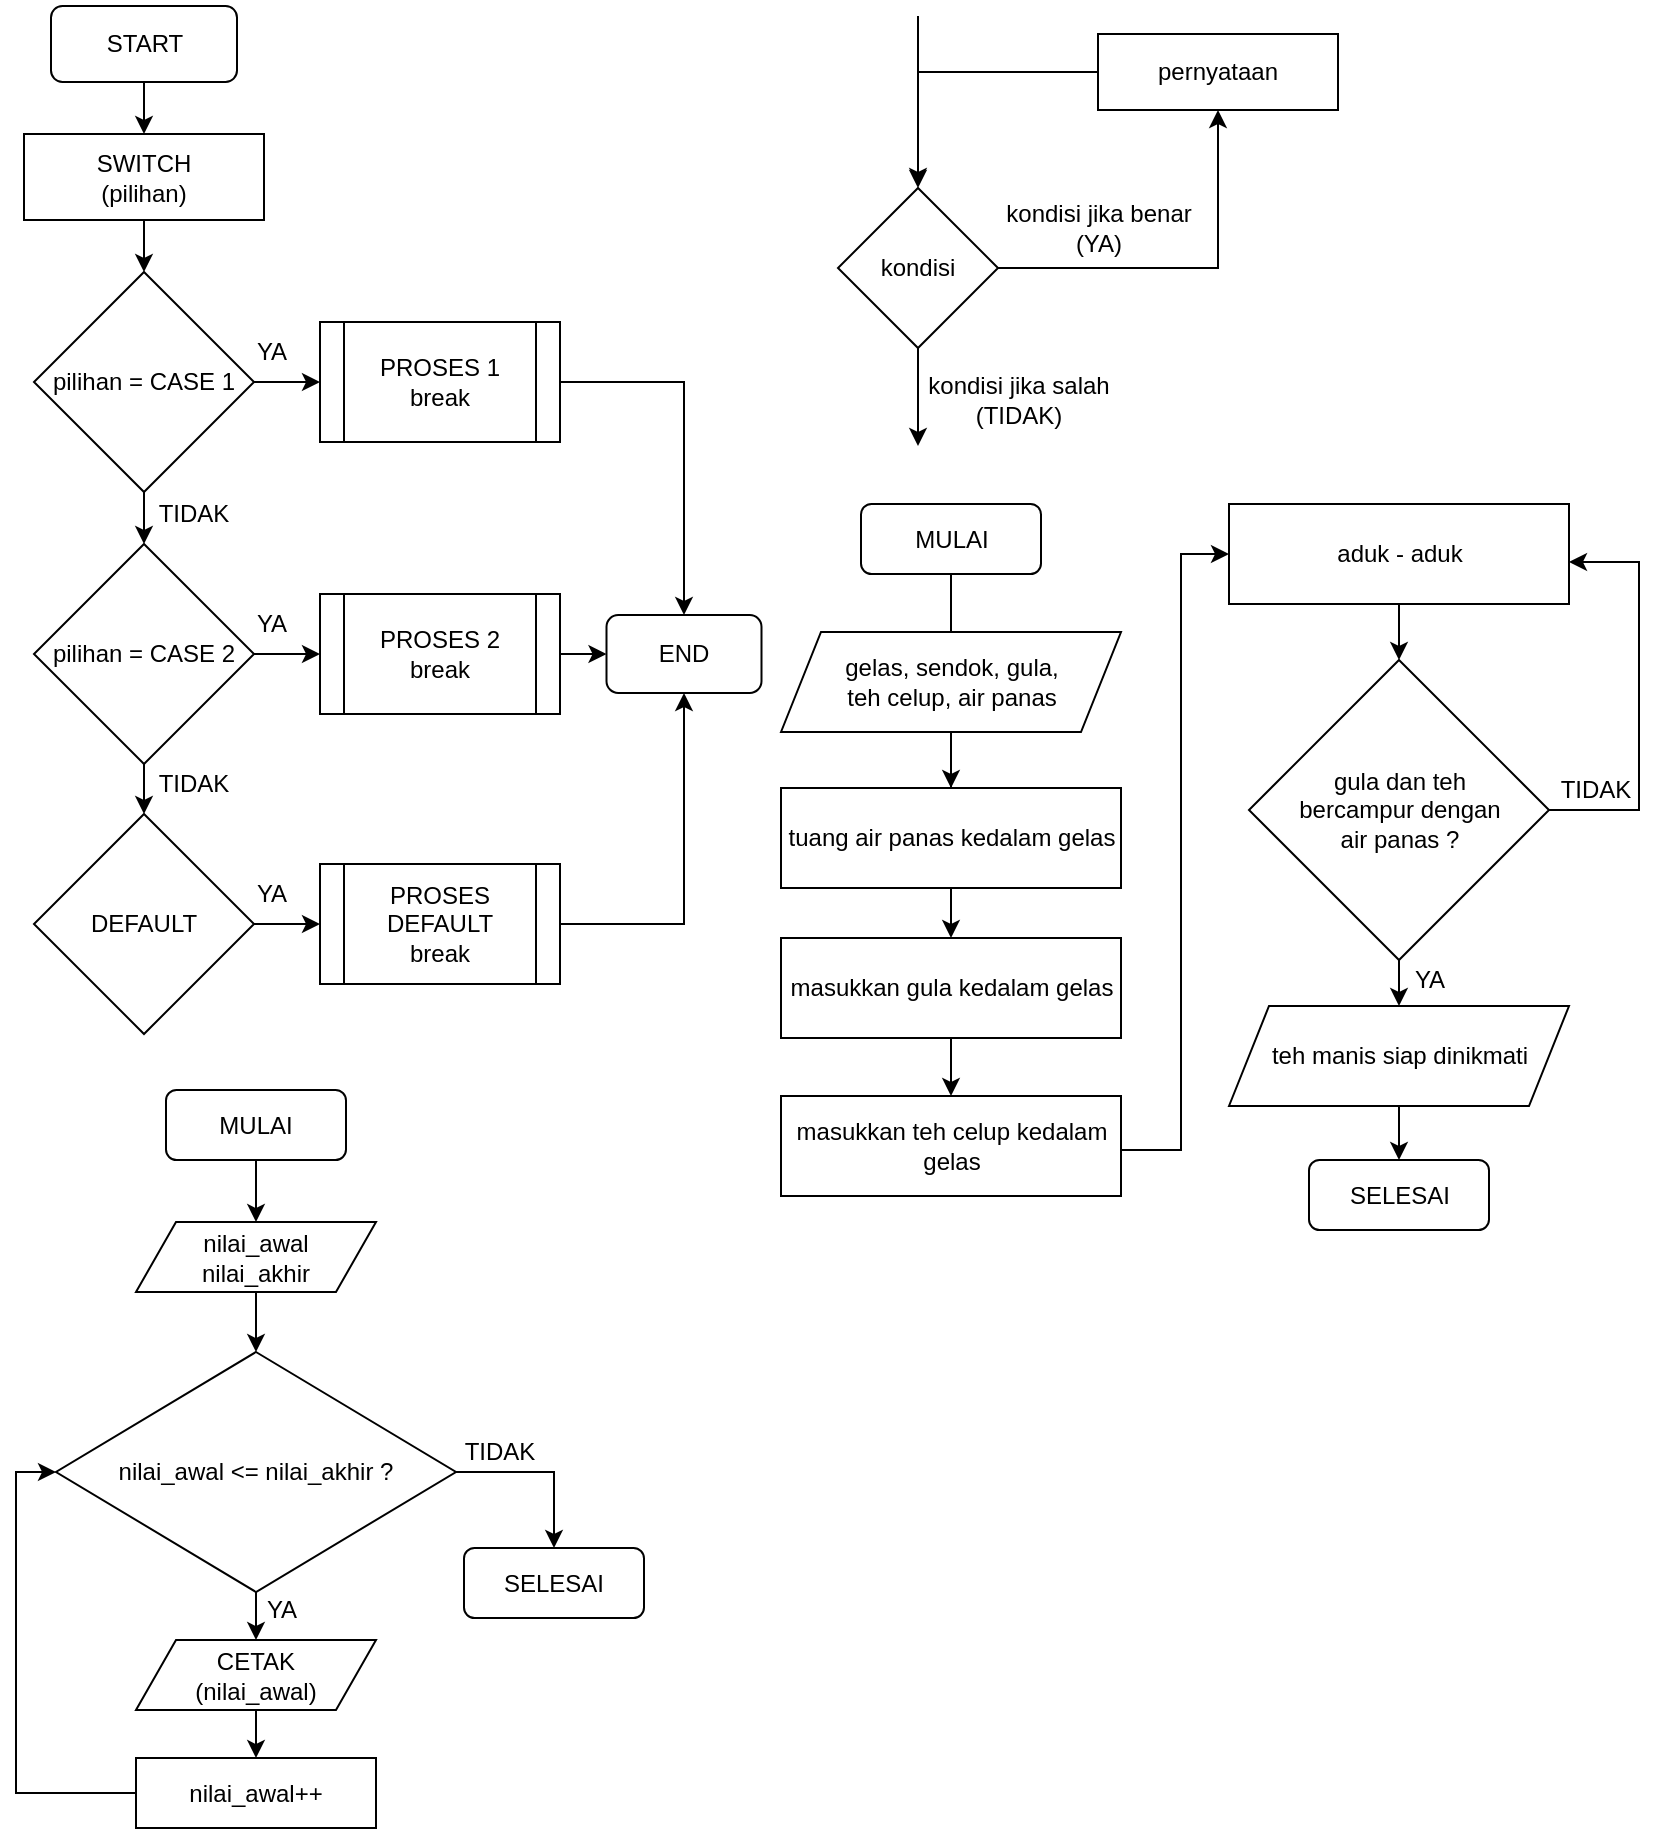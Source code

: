 <mxfile version="20.4.2" type="github">
  <diagram id="QCJK3GoZey0fLzVgRwON" name="Page-1">
    <mxGraphModel dx="872" dy="518" grid="0" gridSize="10" guides="1" tooltips="1" connect="1" arrows="1" fold="1" page="1" pageScale="1" pageWidth="850" pageHeight="1100" math="0" shadow="0">
      <root>
        <mxCell id="0" />
        <mxCell id="1" parent="0" />
        <mxCell id="iYkwQjaNwLjaEjHxsNRi-8" value="" style="edgeStyle=orthogonalEdgeStyle;rounded=0;orthogonalLoop=1;jettySize=auto;html=1;" parent="1" source="_EEXz0VH0YhpJqHSqHq0-1" target="iYkwQjaNwLjaEjHxsNRi-7" edge="1">
          <mxGeometry relative="1" as="geometry" />
        </mxCell>
        <mxCell id="_EEXz0VH0YhpJqHSqHq0-1" value="START" style="rounded=1;whiteSpace=wrap;html=1;" parent="1" vertex="1">
          <mxGeometry x="41.5" y="31" width="93" height="38" as="geometry" />
        </mxCell>
        <mxCell id="_EEXz0VH0YhpJqHSqHq0-11" value="" style="edgeStyle=orthogonalEdgeStyle;rounded=0;orthogonalLoop=1;jettySize=auto;html=1;" parent="1" source="_EEXz0VH0YhpJqHSqHq0-2" target="_EEXz0VH0YhpJqHSqHq0-3" edge="1">
          <mxGeometry relative="1" as="geometry" />
        </mxCell>
        <mxCell id="iYkwQjaNwLjaEjHxsNRi-12" value="" style="edgeStyle=orthogonalEdgeStyle;rounded=0;orthogonalLoop=1;jettySize=auto;html=1;" parent="1" source="_EEXz0VH0YhpJqHSqHq0-2" target="_EEXz0VH0YhpJqHSqHq0-6" edge="1">
          <mxGeometry relative="1" as="geometry" />
        </mxCell>
        <mxCell id="_EEXz0VH0YhpJqHSqHq0-2" value="pilihan&amp;nbsp;= CASE 1" style="rhombus;whiteSpace=wrap;html=1;rounded=0;sketch=0;shadow=0;" parent="1" vertex="1">
          <mxGeometry x="33" y="164" width="110" height="110" as="geometry" />
        </mxCell>
        <mxCell id="_EEXz0VH0YhpJqHSqHq0-12" value="" style="edgeStyle=orthogonalEdgeStyle;rounded=0;orthogonalLoop=1;jettySize=auto;html=1;" parent="1" source="_EEXz0VH0YhpJqHSqHq0-3" target="_EEXz0VH0YhpJqHSqHq0-4" edge="1">
          <mxGeometry relative="1" as="geometry" />
        </mxCell>
        <mxCell id="_EEXz0VH0YhpJqHSqHq0-14" value="" style="edgeStyle=orthogonalEdgeStyle;rounded=0;orthogonalLoop=1;jettySize=auto;html=1;" parent="1" source="_EEXz0VH0YhpJqHSqHq0-3" target="_EEXz0VH0YhpJqHSqHq0-7" edge="1">
          <mxGeometry relative="1" as="geometry" />
        </mxCell>
        <mxCell id="_EEXz0VH0YhpJqHSqHq0-3" value="pilihan&amp;nbsp;=&amp;nbsp;CASE 2" style="rhombus;whiteSpace=wrap;html=1;" parent="1" vertex="1">
          <mxGeometry x="33" y="300" width="110" height="110" as="geometry" />
        </mxCell>
        <mxCell id="_EEXz0VH0YhpJqHSqHq0-13" value="" style="edgeStyle=orthogonalEdgeStyle;rounded=0;orthogonalLoop=1;jettySize=auto;html=1;" parent="1" source="_EEXz0VH0YhpJqHSqHq0-4" target="_EEXz0VH0YhpJqHSqHq0-8" edge="1">
          <mxGeometry relative="1" as="geometry" />
        </mxCell>
        <mxCell id="_EEXz0VH0YhpJqHSqHq0-4" value="DEFAULT" style="rhombus;whiteSpace=wrap;html=1;" parent="1" vertex="1">
          <mxGeometry x="33" y="435" width="110" height="110" as="geometry" />
        </mxCell>
        <mxCell id="_EEXz0VH0YhpJqHSqHq0-17" value="" style="edgeStyle=orthogonalEdgeStyle;rounded=0;orthogonalLoop=1;jettySize=auto;html=1;entryX=0.5;entryY=0;entryDx=0;entryDy=0;" parent="1" source="_EEXz0VH0YhpJqHSqHq0-6" target="_EEXz0VH0YhpJqHSqHq0-9" edge="1">
          <mxGeometry relative="1" as="geometry">
            <mxPoint x="366.8" y="335.5" as="targetPoint" />
          </mxGeometry>
        </mxCell>
        <mxCell id="_EEXz0VH0YhpJqHSqHq0-6" value="PROSES 1&lt;br&gt;break" style="shape=process;whiteSpace=wrap;html=1;backgroundOutline=1;" parent="1" vertex="1">
          <mxGeometry x="176" y="189" width="120" height="60" as="geometry" />
        </mxCell>
        <mxCell id="_EEXz0VH0YhpJqHSqHq0-16" value="" style="edgeStyle=orthogonalEdgeStyle;rounded=0;orthogonalLoop=1;jettySize=auto;html=1;entryX=0;entryY=0.5;entryDx=0;entryDy=0;" parent="1" source="_EEXz0VH0YhpJqHSqHq0-7" target="_EEXz0VH0YhpJqHSqHq0-9" edge="1">
          <mxGeometry relative="1" as="geometry">
            <mxPoint x="328" y="355" as="targetPoint" />
          </mxGeometry>
        </mxCell>
        <mxCell id="_EEXz0VH0YhpJqHSqHq0-7" value="PROSES 2&lt;br&gt;break" style="shape=process;whiteSpace=wrap;html=1;backgroundOutline=1;" parent="1" vertex="1">
          <mxGeometry x="176" y="325" width="120" height="60" as="geometry" />
        </mxCell>
        <mxCell id="_EEXz0VH0YhpJqHSqHq0-18" value="" style="edgeStyle=orthogonalEdgeStyle;rounded=0;orthogonalLoop=1;jettySize=auto;html=1;entryX=0.5;entryY=1;entryDx=0;entryDy=0;" parent="1" source="_EEXz0VH0YhpJqHSqHq0-8" target="_EEXz0VH0YhpJqHSqHq0-9" edge="1">
          <mxGeometry relative="1" as="geometry">
            <mxPoint x="468" y="372" as="targetPoint" />
          </mxGeometry>
        </mxCell>
        <mxCell id="_EEXz0VH0YhpJqHSqHq0-8" value="PROSES DEFAULT&lt;br&gt;break" style="shape=process;whiteSpace=wrap;html=1;backgroundOutline=1;" parent="1" vertex="1">
          <mxGeometry x="176" y="460" width="120" height="60" as="geometry" />
        </mxCell>
        <mxCell id="_EEXz0VH0YhpJqHSqHq0-9" value="END" style="rounded=1;whiteSpace=wrap;html=1;" parent="1" vertex="1">
          <mxGeometry x="319.25" y="335.5" width="77.5" height="39" as="geometry" />
        </mxCell>
        <mxCell id="iYkwQjaNwLjaEjHxsNRi-1" value="YA" style="text;html=1;strokeColor=none;fillColor=none;align=center;verticalAlign=middle;whiteSpace=wrap;rounded=0;" parent="1" vertex="1">
          <mxGeometry x="122" y="189" width="60" height="30" as="geometry" />
        </mxCell>
        <mxCell id="iYkwQjaNwLjaEjHxsNRi-2" value="TIDAK" style="text;html=1;strokeColor=none;fillColor=none;align=center;verticalAlign=middle;whiteSpace=wrap;rounded=0;" parent="1" vertex="1">
          <mxGeometry x="83" y="270" width="60" height="30" as="geometry" />
        </mxCell>
        <mxCell id="iYkwQjaNwLjaEjHxsNRi-4" value="TIDAK" style="text;html=1;strokeColor=none;fillColor=none;align=center;verticalAlign=middle;whiteSpace=wrap;rounded=0;" parent="1" vertex="1">
          <mxGeometry x="83" y="405" width="60" height="30" as="geometry" />
        </mxCell>
        <mxCell id="iYkwQjaNwLjaEjHxsNRi-5" value="YA" style="text;html=1;strokeColor=none;fillColor=none;align=center;verticalAlign=middle;whiteSpace=wrap;rounded=0;" parent="1" vertex="1">
          <mxGeometry x="122" y="325" width="60" height="30" as="geometry" />
        </mxCell>
        <mxCell id="iYkwQjaNwLjaEjHxsNRi-6" value="YA" style="text;html=1;strokeColor=none;fillColor=none;align=center;verticalAlign=middle;whiteSpace=wrap;rounded=0;" parent="1" vertex="1">
          <mxGeometry x="122" y="460" width="60" height="30" as="geometry" />
        </mxCell>
        <mxCell id="iYkwQjaNwLjaEjHxsNRi-9" value="" style="edgeStyle=orthogonalEdgeStyle;rounded=0;orthogonalLoop=1;jettySize=auto;html=1;" parent="1" source="iYkwQjaNwLjaEjHxsNRi-7" target="_EEXz0VH0YhpJqHSqHq0-2" edge="1">
          <mxGeometry relative="1" as="geometry" />
        </mxCell>
        <mxCell id="iYkwQjaNwLjaEjHxsNRi-7" value="SWITCH&lt;br&gt;(pilihan)" style="rounded=0;whiteSpace=wrap;html=1;" parent="1" vertex="1">
          <mxGeometry x="28" y="95" width="120" height="43" as="geometry" />
        </mxCell>
        <mxCell id="K1OyMcS3u8yO_e3DXVpw-4" value="" style="edgeStyle=orthogonalEdgeStyle;rounded=0;orthogonalLoop=1;jettySize=auto;html=1;" edge="1" parent="1" source="K1OyMcS3u8yO_e3DXVpw-1" target="K1OyMcS3u8yO_e3DXVpw-2">
          <mxGeometry relative="1" as="geometry" />
        </mxCell>
        <mxCell id="K1OyMcS3u8yO_e3DXVpw-6" style="edgeStyle=orthogonalEdgeStyle;rounded=0;orthogonalLoop=1;jettySize=auto;html=1;" edge="1" parent="1" source="K1OyMcS3u8yO_e3DXVpw-1">
          <mxGeometry relative="1" as="geometry">
            <mxPoint x="475" y="251" as="targetPoint" />
          </mxGeometry>
        </mxCell>
        <mxCell id="K1OyMcS3u8yO_e3DXVpw-1" value="kondisi" style="rhombus;whiteSpace=wrap;html=1;" vertex="1" parent="1">
          <mxGeometry x="435" y="122" width="80" height="80" as="geometry" />
        </mxCell>
        <mxCell id="K1OyMcS3u8yO_e3DXVpw-5" style="edgeStyle=orthogonalEdgeStyle;rounded=0;orthogonalLoop=1;jettySize=auto;html=1;" edge="1" parent="1" source="K1OyMcS3u8yO_e3DXVpw-2" target="K1OyMcS3u8yO_e3DXVpw-1">
          <mxGeometry relative="1" as="geometry" />
        </mxCell>
        <mxCell id="K1OyMcS3u8yO_e3DXVpw-2" value="pernyataan" style="rounded=0;whiteSpace=wrap;html=1;" vertex="1" parent="1">
          <mxGeometry x="565" y="45" width="120" height="38" as="geometry" />
        </mxCell>
        <mxCell id="K1OyMcS3u8yO_e3DXVpw-7" value="" style="endArrow=classic;html=1;rounded=0;" edge="1" parent="1">
          <mxGeometry width="50" height="50" relative="1" as="geometry">
            <mxPoint x="475" y="36" as="sourcePoint" />
            <mxPoint x="475" y="121" as="targetPoint" />
          </mxGeometry>
        </mxCell>
        <mxCell id="K1OyMcS3u8yO_e3DXVpw-8" value="kondisi jika benar&lt;br&gt;(YA)" style="text;html=1;strokeColor=none;fillColor=none;align=center;verticalAlign=middle;whiteSpace=wrap;rounded=0;" vertex="1" parent="1">
          <mxGeometry x="518" y="127" width="95" height="30" as="geometry" />
        </mxCell>
        <mxCell id="K1OyMcS3u8yO_e3DXVpw-9" value="kondisi jika salah&lt;br&gt;(TIDAK)" style="text;html=1;strokeColor=none;fillColor=none;align=center;verticalAlign=middle;whiteSpace=wrap;rounded=0;" vertex="1" parent="1">
          <mxGeometry x="476" y="213" width="99" height="30" as="geometry" />
        </mxCell>
        <mxCell id="K1OyMcS3u8yO_e3DXVpw-20" value="" style="edgeStyle=orthogonalEdgeStyle;rounded=0;orthogonalLoop=1;jettySize=auto;html=1;startArrow=none;" edge="1" parent="1" source="K1OyMcS3u8yO_e3DXVpw-11" target="K1OyMcS3u8yO_e3DXVpw-12">
          <mxGeometry relative="1" as="geometry" />
        </mxCell>
        <mxCell id="K1OyMcS3u8yO_e3DXVpw-10" value="MULAI" style="rounded=1;whiteSpace=wrap;html=1;" vertex="1" parent="1">
          <mxGeometry x="446.5" y="280" width="90" height="35" as="geometry" />
        </mxCell>
        <mxCell id="K1OyMcS3u8yO_e3DXVpw-21" value="" style="edgeStyle=orthogonalEdgeStyle;rounded=0;orthogonalLoop=1;jettySize=auto;html=1;startArrow=none;" edge="1" parent="1" source="K1OyMcS3u8yO_e3DXVpw-12" target="K1OyMcS3u8yO_e3DXVpw-13">
          <mxGeometry relative="1" as="geometry" />
        </mxCell>
        <mxCell id="K1OyMcS3u8yO_e3DXVpw-22" value="" style="edgeStyle=orthogonalEdgeStyle;rounded=0;orthogonalLoop=1;jettySize=auto;html=1;" edge="1" parent="1" source="K1OyMcS3u8yO_e3DXVpw-13" target="K1OyMcS3u8yO_e3DXVpw-14">
          <mxGeometry relative="1" as="geometry" />
        </mxCell>
        <mxCell id="K1OyMcS3u8yO_e3DXVpw-13" value="masukkan gula kedalam gelas" style="rounded=0;whiteSpace=wrap;html=1;" vertex="1" parent="1">
          <mxGeometry x="406.5" y="497" width="170" height="50" as="geometry" />
        </mxCell>
        <mxCell id="K1OyMcS3u8yO_e3DXVpw-24" value="" style="edgeStyle=orthogonalEdgeStyle;rounded=0;orthogonalLoop=1;jettySize=auto;html=1;" edge="1" parent="1" source="K1OyMcS3u8yO_e3DXVpw-14" target="K1OyMcS3u8yO_e3DXVpw-16">
          <mxGeometry relative="1" as="geometry">
            <Array as="points">
              <mxPoint x="606.5" y="603" />
              <mxPoint x="606.5" y="305" />
            </Array>
          </mxGeometry>
        </mxCell>
        <mxCell id="K1OyMcS3u8yO_e3DXVpw-14" value="masukkan teh celup kedalam gelas" style="rounded=0;whiteSpace=wrap;html=1;" vertex="1" parent="1">
          <mxGeometry x="406.5" y="576" width="170" height="50" as="geometry" />
        </mxCell>
        <mxCell id="K1OyMcS3u8yO_e3DXVpw-25" value="" style="edgeStyle=orthogonalEdgeStyle;rounded=0;orthogonalLoop=1;jettySize=auto;html=1;" edge="1" parent="1" source="K1OyMcS3u8yO_e3DXVpw-16" target="K1OyMcS3u8yO_e3DXVpw-17">
          <mxGeometry relative="1" as="geometry" />
        </mxCell>
        <mxCell id="K1OyMcS3u8yO_e3DXVpw-16" value="aduk - aduk" style="rounded=0;whiteSpace=wrap;html=1;" vertex="1" parent="1">
          <mxGeometry x="630.5" y="280" width="170" height="50" as="geometry" />
        </mxCell>
        <mxCell id="K1OyMcS3u8yO_e3DXVpw-26" value="" style="edgeStyle=orthogonalEdgeStyle;rounded=0;orthogonalLoop=1;jettySize=auto;html=1;" edge="1" parent="1" source="K1OyMcS3u8yO_e3DXVpw-17" target="K1OyMcS3u8yO_e3DXVpw-18">
          <mxGeometry relative="1" as="geometry" />
        </mxCell>
        <mxCell id="K1OyMcS3u8yO_e3DXVpw-30" style="edgeStyle=orthogonalEdgeStyle;rounded=0;orthogonalLoop=1;jettySize=auto;html=1;" edge="1" parent="1" source="K1OyMcS3u8yO_e3DXVpw-17" target="K1OyMcS3u8yO_e3DXVpw-16">
          <mxGeometry relative="1" as="geometry">
            <Array as="points">
              <mxPoint x="835.5" y="433" />
              <mxPoint x="835.5" y="309" />
            </Array>
          </mxGeometry>
        </mxCell>
        <mxCell id="K1OyMcS3u8yO_e3DXVpw-17" value="gula dan teh&lt;br&gt;bercampur dengan&lt;br&gt;air panas ?" style="rhombus;whiteSpace=wrap;html=1;" vertex="1" parent="1">
          <mxGeometry x="640.5" y="358" width="150" height="150" as="geometry" />
        </mxCell>
        <mxCell id="K1OyMcS3u8yO_e3DXVpw-27" value="" style="edgeStyle=orthogonalEdgeStyle;rounded=0;orthogonalLoop=1;jettySize=auto;html=1;" edge="1" parent="1" source="K1OyMcS3u8yO_e3DXVpw-18" target="K1OyMcS3u8yO_e3DXVpw-19">
          <mxGeometry relative="1" as="geometry" />
        </mxCell>
        <mxCell id="K1OyMcS3u8yO_e3DXVpw-18" value="teh manis siap dinikmati" style="shape=parallelogram;perimeter=parallelogramPerimeter;whiteSpace=wrap;html=1;fixedSize=1;" vertex="1" parent="1">
          <mxGeometry x="630.5" y="531" width="170" height="50" as="geometry" />
        </mxCell>
        <mxCell id="K1OyMcS3u8yO_e3DXVpw-19" value="SELESAI" style="rounded=1;whiteSpace=wrap;html=1;" vertex="1" parent="1">
          <mxGeometry x="670.5" y="608" width="90" height="35" as="geometry" />
        </mxCell>
        <mxCell id="K1OyMcS3u8yO_e3DXVpw-12" value="tuang air panas kedalam gelas" style="rounded=0;whiteSpace=wrap;html=1;" vertex="1" parent="1">
          <mxGeometry x="406.5" y="422" width="170" height="50" as="geometry" />
        </mxCell>
        <mxCell id="K1OyMcS3u8yO_e3DXVpw-28" value="" style="edgeStyle=orthogonalEdgeStyle;rounded=0;orthogonalLoop=1;jettySize=auto;html=1;endArrow=none;" edge="1" parent="1" source="K1OyMcS3u8yO_e3DXVpw-11" target="K1OyMcS3u8yO_e3DXVpw-12">
          <mxGeometry relative="1" as="geometry">
            <mxPoint x="493.5" y="397" as="sourcePoint" />
            <mxPoint x="491.5" y="497" as="targetPoint" />
          </mxGeometry>
        </mxCell>
        <mxCell id="K1OyMcS3u8yO_e3DXVpw-11" value="gelas, sendok, gula,&lt;br&gt;teh celup, air panas" style="shape=parallelogram;perimeter=parallelogramPerimeter;whiteSpace=wrap;html=1;fixedSize=1;" vertex="1" parent="1">
          <mxGeometry x="406.5" y="344" width="170" height="50" as="geometry" />
        </mxCell>
        <mxCell id="K1OyMcS3u8yO_e3DXVpw-29" value="" style="edgeStyle=orthogonalEdgeStyle;rounded=0;orthogonalLoop=1;jettySize=auto;html=1;endArrow=none;" edge="1" parent="1" source="K1OyMcS3u8yO_e3DXVpw-10" target="K1OyMcS3u8yO_e3DXVpw-11">
          <mxGeometry relative="1" as="geometry">
            <mxPoint x="486.5" y="315" as="sourcePoint" />
            <mxPoint x="491.5" y="422" as="targetPoint" />
          </mxGeometry>
        </mxCell>
        <mxCell id="K1OyMcS3u8yO_e3DXVpw-31" value="YA" style="text;html=1;strokeColor=none;fillColor=none;align=center;verticalAlign=middle;whiteSpace=wrap;rounded=0;" vertex="1" parent="1">
          <mxGeometry x="700.5" y="503" width="60" height="30" as="geometry" />
        </mxCell>
        <mxCell id="K1OyMcS3u8yO_e3DXVpw-32" value="TIDAK" style="text;html=1;strokeColor=none;fillColor=none;align=center;verticalAlign=middle;whiteSpace=wrap;rounded=0;" vertex="1" parent="1">
          <mxGeometry x="783.5" y="408" width="60" height="30" as="geometry" />
        </mxCell>
        <mxCell id="K1OyMcS3u8yO_e3DXVpw-43" value="" style="edgeStyle=orthogonalEdgeStyle;rounded=0;orthogonalLoop=1;jettySize=auto;html=1;" edge="1" parent="1" source="K1OyMcS3u8yO_e3DXVpw-33" target="K1OyMcS3u8yO_e3DXVpw-34">
          <mxGeometry relative="1" as="geometry" />
        </mxCell>
        <mxCell id="K1OyMcS3u8yO_e3DXVpw-33" value="MULAI" style="rounded=1;whiteSpace=wrap;html=1;" vertex="1" parent="1">
          <mxGeometry x="99" y="573" width="90" height="35" as="geometry" />
        </mxCell>
        <mxCell id="K1OyMcS3u8yO_e3DXVpw-40" value="" style="edgeStyle=orthogonalEdgeStyle;rounded=0;orthogonalLoop=1;jettySize=auto;html=1;" edge="1" parent="1" source="K1OyMcS3u8yO_e3DXVpw-34" target="K1OyMcS3u8yO_e3DXVpw-35">
          <mxGeometry relative="1" as="geometry" />
        </mxCell>
        <mxCell id="K1OyMcS3u8yO_e3DXVpw-34" value="nilai_awal&lt;br&gt;nilai_akhir" style="shape=parallelogram;perimeter=parallelogramPerimeter;whiteSpace=wrap;html=1;fixedSize=1;" vertex="1" parent="1">
          <mxGeometry x="84" y="639" width="120" height="35" as="geometry" />
        </mxCell>
        <mxCell id="K1OyMcS3u8yO_e3DXVpw-44" value="" style="edgeStyle=orthogonalEdgeStyle;rounded=0;orthogonalLoop=1;jettySize=auto;html=1;" edge="1" parent="1" source="K1OyMcS3u8yO_e3DXVpw-35" target="K1OyMcS3u8yO_e3DXVpw-36">
          <mxGeometry relative="1" as="geometry" />
        </mxCell>
        <mxCell id="K1OyMcS3u8yO_e3DXVpw-47" value="" style="edgeStyle=orthogonalEdgeStyle;rounded=0;orthogonalLoop=1;jettySize=auto;html=1;" edge="1" parent="1" source="K1OyMcS3u8yO_e3DXVpw-35" target="K1OyMcS3u8yO_e3DXVpw-38">
          <mxGeometry relative="1" as="geometry">
            <Array as="points">
              <mxPoint x="293" y="764" />
            </Array>
          </mxGeometry>
        </mxCell>
        <mxCell id="K1OyMcS3u8yO_e3DXVpw-35" value="nilai_awal &amp;lt;= nilai_akhir ?" style="rhombus;whiteSpace=wrap;html=1;" vertex="1" parent="1">
          <mxGeometry x="44" y="704" width="200" height="120" as="geometry" />
        </mxCell>
        <mxCell id="K1OyMcS3u8yO_e3DXVpw-45" value="" style="edgeStyle=orthogonalEdgeStyle;rounded=0;orthogonalLoop=1;jettySize=auto;html=1;" edge="1" parent="1" source="K1OyMcS3u8yO_e3DXVpw-36" target="K1OyMcS3u8yO_e3DXVpw-37">
          <mxGeometry relative="1" as="geometry" />
        </mxCell>
        <mxCell id="K1OyMcS3u8yO_e3DXVpw-36" value="CETAK&lt;br&gt;(nilai_awal)" style="shape=parallelogram;perimeter=parallelogramPerimeter;whiteSpace=wrap;html=1;fixedSize=1;" vertex="1" parent="1">
          <mxGeometry x="84" y="848" width="120" height="35" as="geometry" />
        </mxCell>
        <mxCell id="K1OyMcS3u8yO_e3DXVpw-46" style="edgeStyle=orthogonalEdgeStyle;rounded=0;orthogonalLoop=1;jettySize=auto;html=1;entryX=0;entryY=0.5;entryDx=0;entryDy=0;" edge="1" parent="1" source="K1OyMcS3u8yO_e3DXVpw-37" target="K1OyMcS3u8yO_e3DXVpw-35">
          <mxGeometry relative="1" as="geometry">
            <Array as="points">
              <mxPoint x="24" y="925" />
              <mxPoint x="24" y="764" />
            </Array>
          </mxGeometry>
        </mxCell>
        <mxCell id="K1OyMcS3u8yO_e3DXVpw-37" value="nilai_awal++" style="rounded=0;whiteSpace=wrap;html=1;" vertex="1" parent="1">
          <mxGeometry x="84" y="907" width="120" height="35" as="geometry" />
        </mxCell>
        <mxCell id="K1OyMcS3u8yO_e3DXVpw-38" value="SELESAI" style="rounded=1;whiteSpace=wrap;html=1;" vertex="1" parent="1">
          <mxGeometry x="248" y="802" width="90" height="35" as="geometry" />
        </mxCell>
        <mxCell id="K1OyMcS3u8yO_e3DXVpw-48" value="YA" style="text;html=1;strokeColor=none;fillColor=none;align=center;verticalAlign=middle;whiteSpace=wrap;rounded=0;" vertex="1" parent="1">
          <mxGeometry x="127" y="818" width="60" height="30" as="geometry" />
        </mxCell>
        <mxCell id="K1OyMcS3u8yO_e3DXVpw-49" value="TIDAK" style="text;html=1;strokeColor=none;fillColor=none;align=center;verticalAlign=middle;whiteSpace=wrap;rounded=0;" vertex="1" parent="1">
          <mxGeometry x="236" y="739" width="60" height="30" as="geometry" />
        </mxCell>
      </root>
    </mxGraphModel>
  </diagram>
</mxfile>

